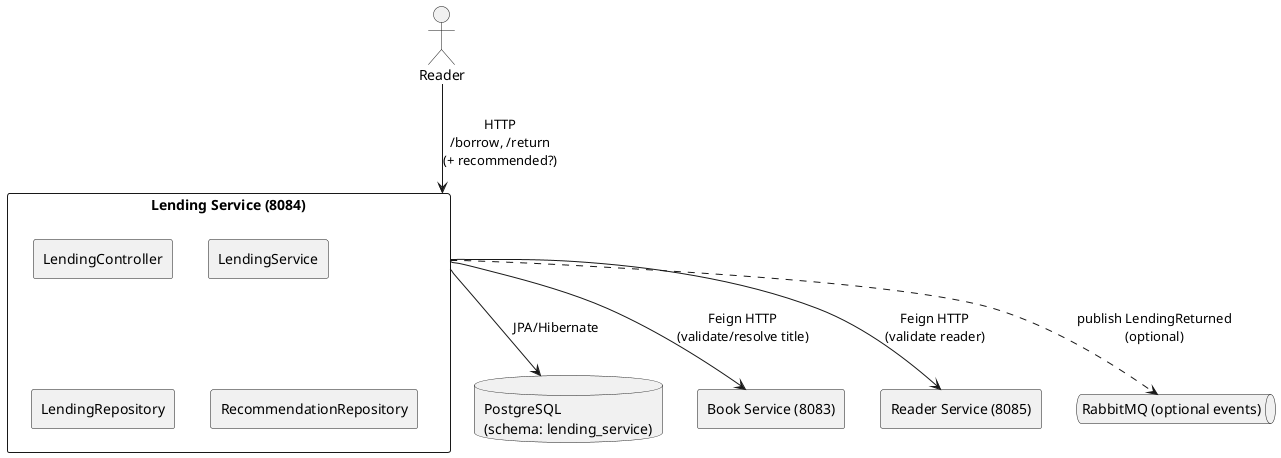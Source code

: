 @startuml
skinparam componentStyle rectangle

actor Reader

component "Lending Service (8084)" as LendingSvc {
  [LendingController]
  [LendingService]
  [LendingRepository]
  [RecommendationRepository]
}

database "PostgreSQL\n(schema: lending_service)" as DB
component "Book Service (8083)" as BookSvc
component "Reader Service (8085)" as ReaderSvc
queue "RabbitMQ (optional events)" as MQ

Reader --> LendingSvc : HTTP\n/borrow, /return\n(+ recommended?)
LendingSvc --> DB : JPA/Hibernate
LendingSvc --> BookSvc : Feign HTTP\n(validate/resolve title)
LendingSvc --> ReaderSvc : Feign HTTP\n(validate reader)
LendingSvc ..> MQ : publish LendingReturned\n(optional)

@enduml
